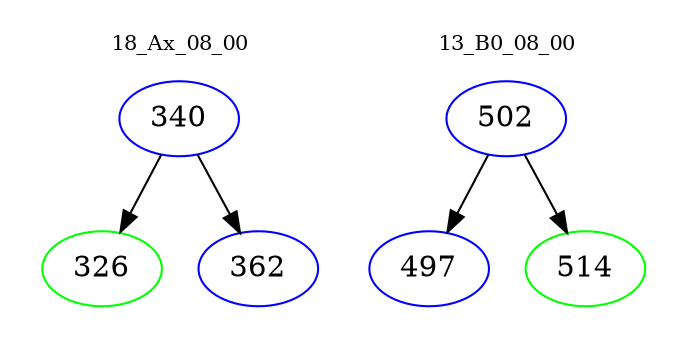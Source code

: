 digraph{
subgraph cluster_0 {
color = white
label = "18_Ax_08_00";
fontsize=10;
T0_340 [label="340", color="blue"]
T0_340 -> T0_326 [color="black"]
T0_326 [label="326", color="green"]
T0_340 -> T0_362 [color="black"]
T0_362 [label="362", color="blue"]
}
subgraph cluster_1 {
color = white
label = "13_B0_08_00";
fontsize=10;
T1_502 [label="502", color="blue"]
T1_502 -> T1_497 [color="black"]
T1_497 [label="497", color="blue"]
T1_502 -> T1_514 [color="black"]
T1_514 [label="514", color="green"]
}
}
